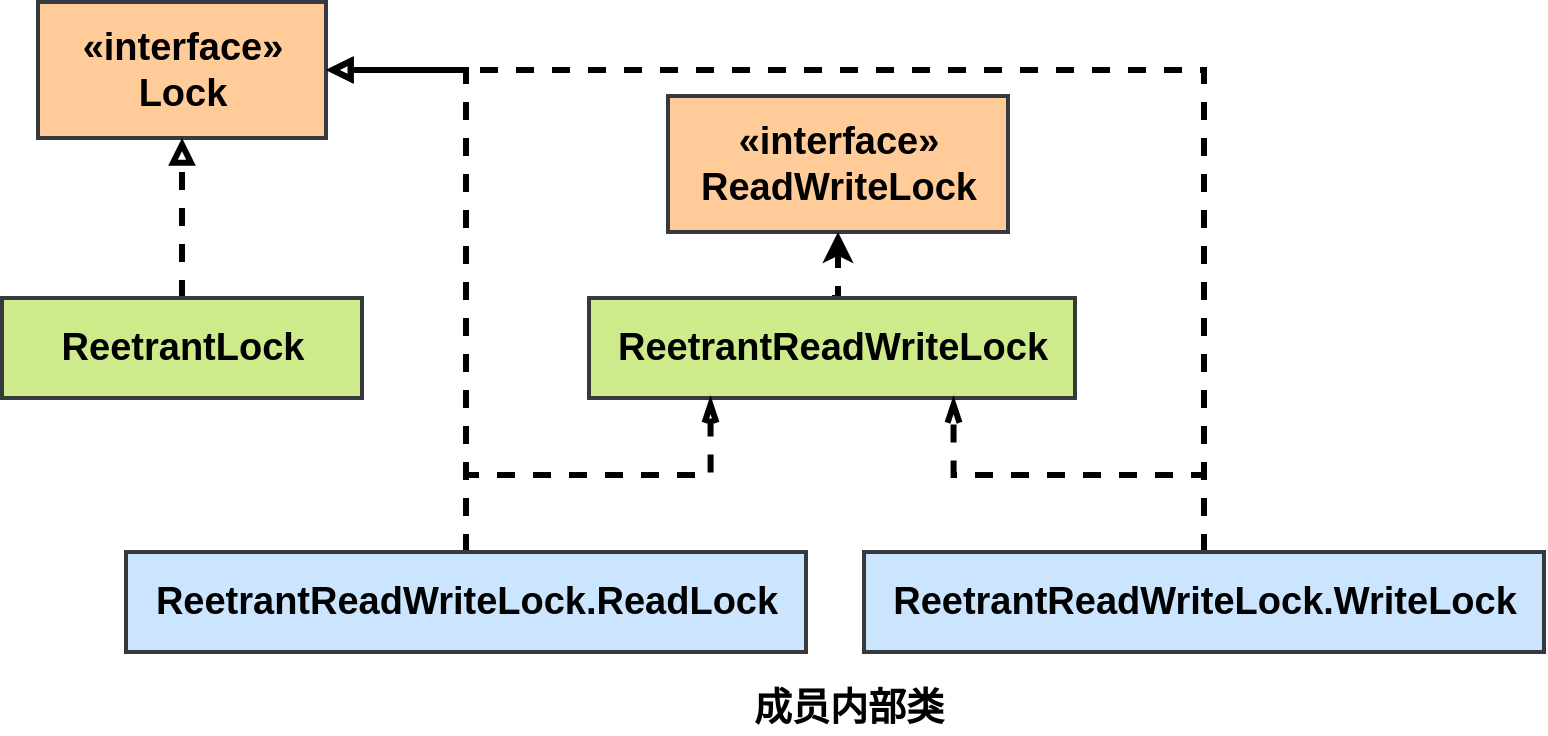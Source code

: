 <mxfile version="12.6.5" type="device"><diagram id="9KtCxG1ydyJ_5TR7uTdZ" name="Page-1"><mxGraphModel dx="1310" dy="375" grid="0" gridSize="10" guides="1" tooltips="1" connect="1" arrows="1" fold="1" page="0" pageScale="1" pageWidth="827" pageHeight="1169" math="0" shadow="0"><root><mxCell id="0"/><mxCell id="1" parent="0"/><mxCell id="aqc4X7M9zKN07fs9eJBI-2" value="«interface»&lt;br style=&quot;font-size: 19px&quot;&gt;&lt;span style=&quot;font-size: 19px&quot;&gt;Lock&lt;/span&gt;" style="html=1;strokeWidth=2;fontSize=19;fontStyle=1;fillColor=#ffcc99;strokeColor=#36393d;" vertex="1" parent="1"><mxGeometry x="-15" y="269" width="144" height="68" as="geometry"/></mxCell><mxCell id="aqc4X7M9zKN07fs9eJBI-3" value="«interface»&lt;br style=&quot;font-size: 19px&quot;&gt;&lt;span style=&quot;font-size: 19px&quot;&gt;ReadWriteLock&lt;/span&gt;" style="html=1;strokeWidth=2;fontSize=19;fontStyle=1;fillColor=#ffcc99;strokeColor=#36393d;" vertex="1" parent="1"><mxGeometry x="300" y="316" width="170" height="68" as="geometry"/></mxCell><mxCell id="aqc4X7M9zKN07fs9eJBI-9" style="edgeStyle=orthogonalEdgeStyle;rounded=0;orthogonalLoop=1;jettySize=auto;html=1;exitX=0.5;exitY=0;exitDx=0;exitDy=0;entryX=0.5;entryY=1;entryDx=0;entryDy=0;dashed=1;startArrow=none;startFill=0;strokeWidth=3;fontSize=19;fontColor=#000000;" edge="1" parent="1" source="aqc4X7M9zKN07fs9eJBI-4" target="aqc4X7M9zKN07fs9eJBI-3"><mxGeometry relative="1" as="geometry"/></mxCell><mxCell id="aqc4X7M9zKN07fs9eJBI-4" value="ReetrantReadWriteLock" style="html=1;strokeWidth=2;fontSize=19;fontStyle=1;fillColor=#cdeb8b;strokeColor=#36393d;" vertex="1" parent="1"><mxGeometry x="260.5" y="417" width="243" height="50" as="geometry"/></mxCell><mxCell id="aqc4X7M9zKN07fs9eJBI-8" style="edgeStyle=orthogonalEdgeStyle;rounded=0;orthogonalLoop=1;jettySize=auto;html=1;entryX=0.5;entryY=1;entryDx=0;entryDy=0;dashed=1;startArrow=none;startFill=0;strokeWidth=3;fontSize=19;fontColor=#000000;endArrow=block;endFill=0;" edge="1" parent="1" source="aqc4X7M9zKN07fs9eJBI-5" target="aqc4X7M9zKN07fs9eJBI-2"><mxGeometry relative="1" as="geometry"/></mxCell><mxCell id="aqc4X7M9zKN07fs9eJBI-5" value="ReetrantLock" style="html=1;strokeWidth=2;fontSize=19;fontStyle=1;fillColor=#cdeb8b;strokeColor=#36393d;" vertex="1" parent="1"><mxGeometry x="-33" y="417" width="180" height="50" as="geometry"/></mxCell><mxCell id="aqc4X7M9zKN07fs9eJBI-10" style="edgeStyle=orthogonalEdgeStyle;rounded=0;orthogonalLoop=1;jettySize=auto;html=1;exitX=0.5;exitY=0;exitDx=0;exitDy=0;entryX=1;entryY=0.5;entryDx=0;entryDy=0;dashed=1;startArrow=none;startFill=0;strokeWidth=3;fontSize=19;fontColor=#000000;endArrow=block;endFill=0;" edge="1" parent="1" source="aqc4X7M9zKN07fs9eJBI-6" target="aqc4X7M9zKN07fs9eJBI-2"><mxGeometry relative="1" as="geometry"/></mxCell><mxCell id="aqc4X7M9zKN07fs9eJBI-13" style="edgeStyle=orthogonalEdgeStyle;rounded=0;orthogonalLoop=1;jettySize=auto;html=1;exitX=0.5;exitY=0;exitDx=0;exitDy=0;entryX=0.25;entryY=1;entryDx=0;entryDy=0;dashed=1;startArrow=none;startFill=0;endArrow=openThin;endFill=0;strokeWidth=3;fontSize=19;fontColor=#000000;" edge="1" parent="1" source="aqc4X7M9zKN07fs9eJBI-6" target="aqc4X7M9zKN07fs9eJBI-4"><mxGeometry relative="1" as="geometry"/></mxCell><mxCell id="aqc4X7M9zKN07fs9eJBI-6" value="ReetrantReadWriteLock.ReadLock" style="html=1;strokeWidth=2;fontSize=19;fontStyle=1;fillColor=#cce5ff;strokeColor=#36393d;" vertex="1" parent="1"><mxGeometry x="29" y="544" width="340" height="50" as="geometry"/></mxCell><mxCell id="aqc4X7M9zKN07fs9eJBI-11" style="edgeStyle=orthogonalEdgeStyle;rounded=0;orthogonalLoop=1;jettySize=auto;html=1;exitX=0.5;exitY=0;exitDx=0;exitDy=0;dashed=1;startArrow=none;startFill=0;strokeWidth=3;fontSize=19;fontColor=#000000;entryX=1;entryY=0.5;entryDx=0;entryDy=0;endArrow=block;endFill=0;" edge="1" parent="1" source="aqc4X7M9zKN07fs9eJBI-7" target="aqc4X7M9zKN07fs9eJBI-2"><mxGeometry relative="1" as="geometry"><mxPoint x="382.857" y="469.571" as="targetPoint"/></mxGeometry></mxCell><mxCell id="aqc4X7M9zKN07fs9eJBI-14" style="edgeStyle=orthogonalEdgeStyle;rounded=0;orthogonalLoop=1;jettySize=auto;html=1;exitX=0.5;exitY=0;exitDx=0;exitDy=0;dashed=1;startArrow=none;startFill=0;endArrow=openThin;endFill=0;strokeWidth=3;fontSize=19;fontColor=#000000;entryX=0.75;entryY=1;entryDx=0;entryDy=0;" edge="1" parent="1" source="aqc4X7M9zKN07fs9eJBI-7" target="aqc4X7M9zKN07fs9eJBI-4"><mxGeometry relative="1" as="geometry"><mxPoint x="381" y="465" as="targetPoint"/></mxGeometry></mxCell><mxCell id="aqc4X7M9zKN07fs9eJBI-7" value="ReetrantReadWriteLock.WriteLock" style="html=1;strokeWidth=2;fontSize=19;fontStyle=1;fillColor=#cce5ff;strokeColor=#36393d;" vertex="1" parent="1"><mxGeometry x="398" y="544" width="340" height="50" as="geometry"/></mxCell><mxCell id="aqc4X7M9zKN07fs9eJBI-12" value="&lt;b&gt;成员内部类&lt;/b&gt;" style="text;html=1;align=center;verticalAlign=middle;resizable=0;points=[];autosize=1;fontSize=19;fontColor=#000000;" vertex="1" parent="1"><mxGeometry x="337" y="608" width="105" height="27" as="geometry"/></mxCell></root></mxGraphModel></diagram></mxfile>